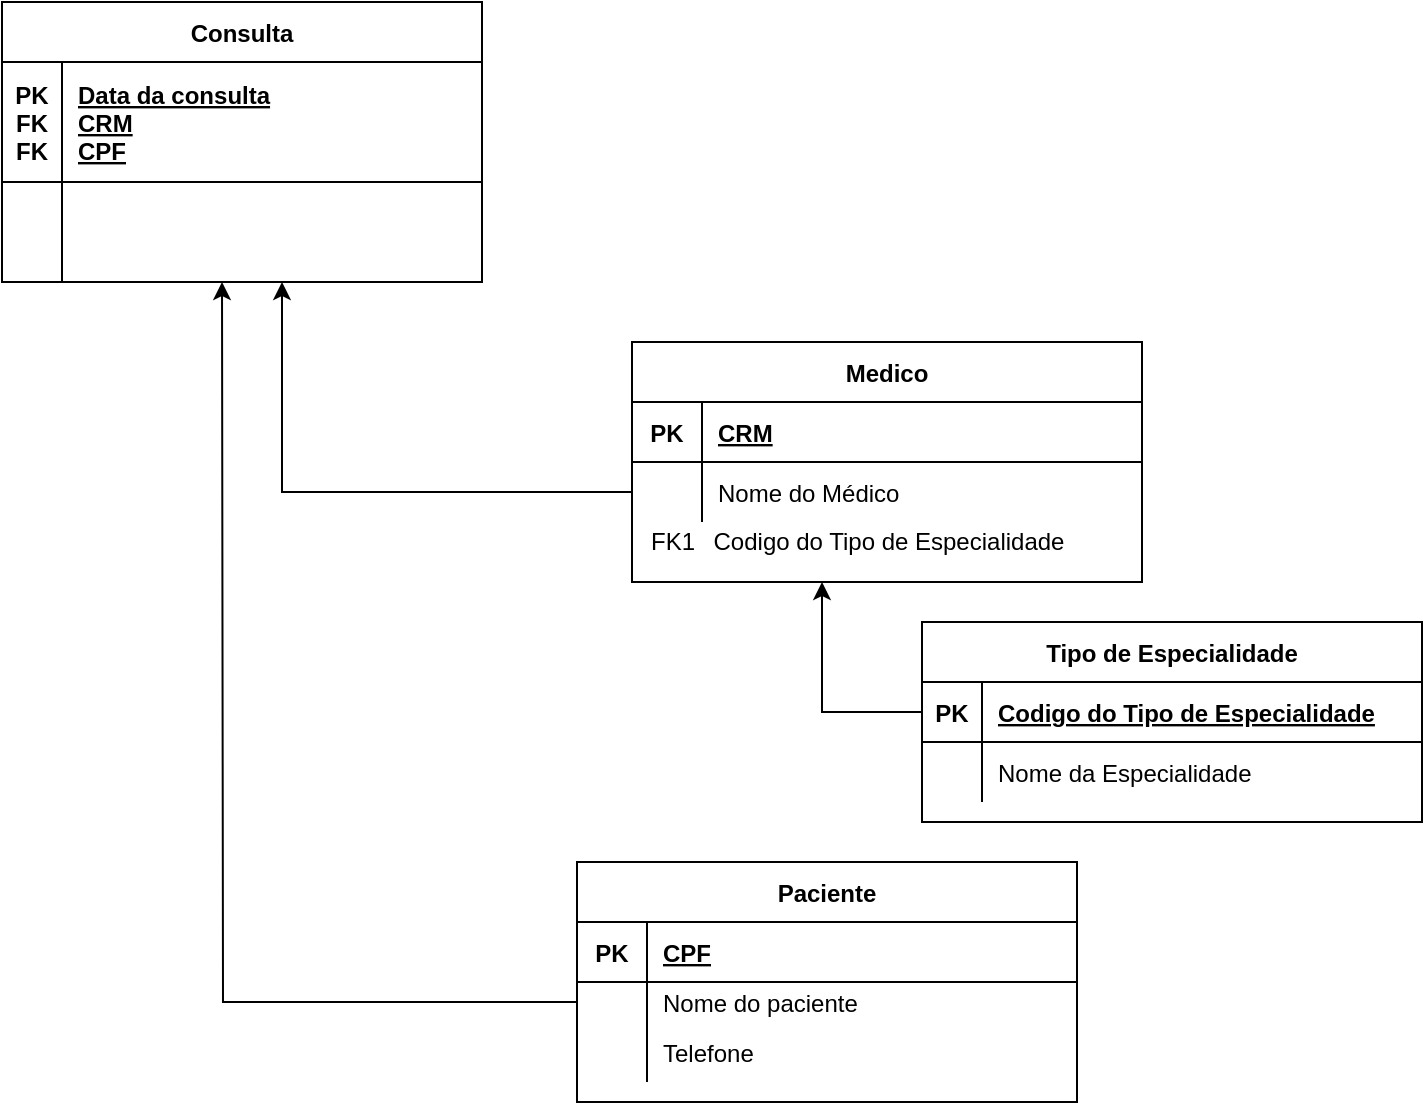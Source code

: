 <mxfile version="14.9.8" type="github">
  <diagram id="R2lEEEUBdFMjLlhIrx00" name="Page-1">
    <mxGraphModel dx="868" dy="492" grid="1" gridSize="10" guides="1" tooltips="1" connect="1" arrows="1" fold="1" page="1" pageScale="1" pageWidth="850" pageHeight="1100" math="0" shadow="0" extFonts="Permanent Marker^https://fonts.googleapis.com/css?family=Permanent+Marker">
      <root>
        <mxCell id="0" />
        <mxCell id="1" parent="0" />
        <mxCell id="roe-wDjQsC2gKYWecVB8-1" value="Paciente" style="shape=table;startSize=30;container=1;collapsible=1;childLayout=tableLayout;fixedRows=1;rowLines=0;fontStyle=1;align=center;resizeLast=1;" vertex="1" parent="1">
          <mxGeometry x="397.5" y="470" width="250" height="120" as="geometry" />
        </mxCell>
        <mxCell id="roe-wDjQsC2gKYWecVB8-2" value="" style="shape=partialRectangle;collapsible=0;dropTarget=0;pointerEvents=0;fillColor=none;points=[[0,0.5],[1,0.5]];portConstraint=eastwest;top=0;left=0;right=0;bottom=1;" vertex="1" parent="roe-wDjQsC2gKYWecVB8-1">
          <mxGeometry y="30" width="250" height="30" as="geometry" />
        </mxCell>
        <mxCell id="roe-wDjQsC2gKYWecVB8-3" value="PK" style="shape=partialRectangle;overflow=hidden;connectable=0;fillColor=none;top=0;left=0;bottom=0;right=0;fontStyle=1;" vertex="1" parent="roe-wDjQsC2gKYWecVB8-2">
          <mxGeometry width="35" height="30" as="geometry">
            <mxRectangle width="35" height="30" as="alternateBounds" />
          </mxGeometry>
        </mxCell>
        <mxCell id="roe-wDjQsC2gKYWecVB8-4" value="CPF" style="shape=partialRectangle;overflow=hidden;connectable=0;fillColor=none;top=0;left=0;bottom=0;right=0;align=left;spacingLeft=6;fontStyle=5;" vertex="1" parent="roe-wDjQsC2gKYWecVB8-2">
          <mxGeometry x="35" width="215" height="30" as="geometry">
            <mxRectangle width="215" height="30" as="alternateBounds" />
          </mxGeometry>
        </mxCell>
        <mxCell id="roe-wDjQsC2gKYWecVB8-5" value="" style="shape=partialRectangle;collapsible=0;dropTarget=0;pointerEvents=0;fillColor=none;points=[[0,0.5],[1,0.5]];portConstraint=eastwest;top=0;left=0;right=0;bottom=0;" vertex="1" parent="roe-wDjQsC2gKYWecVB8-1">
          <mxGeometry y="60" width="250" height="20" as="geometry" />
        </mxCell>
        <mxCell id="roe-wDjQsC2gKYWecVB8-6" value="" style="shape=partialRectangle;overflow=hidden;connectable=0;fillColor=none;top=0;left=0;bottom=0;right=0;" vertex="1" parent="roe-wDjQsC2gKYWecVB8-5">
          <mxGeometry width="35" height="20" as="geometry">
            <mxRectangle width="35" height="20" as="alternateBounds" />
          </mxGeometry>
        </mxCell>
        <mxCell id="roe-wDjQsC2gKYWecVB8-7" value="Nome do paciente" style="shape=partialRectangle;overflow=hidden;connectable=0;fillColor=none;top=0;left=0;bottom=0;right=0;align=left;spacingLeft=6;" vertex="1" parent="roe-wDjQsC2gKYWecVB8-5">
          <mxGeometry x="35" width="215" height="20" as="geometry">
            <mxRectangle width="215" height="20" as="alternateBounds" />
          </mxGeometry>
        </mxCell>
        <mxCell id="roe-wDjQsC2gKYWecVB8-8" value="" style="shape=partialRectangle;collapsible=0;dropTarget=0;pointerEvents=0;fillColor=none;points=[[0,0.5],[1,0.5]];portConstraint=eastwest;top=0;left=0;right=0;bottom=0;" vertex="1" parent="roe-wDjQsC2gKYWecVB8-1">
          <mxGeometry y="80" width="250" height="30" as="geometry" />
        </mxCell>
        <mxCell id="roe-wDjQsC2gKYWecVB8-9" value="" style="shape=partialRectangle;overflow=hidden;connectable=0;fillColor=none;top=0;left=0;bottom=0;right=0;" vertex="1" parent="roe-wDjQsC2gKYWecVB8-8">
          <mxGeometry width="35" height="30" as="geometry">
            <mxRectangle width="35" height="30" as="alternateBounds" />
          </mxGeometry>
        </mxCell>
        <mxCell id="roe-wDjQsC2gKYWecVB8-10" value="Telefone" style="shape=partialRectangle;overflow=hidden;connectable=0;fillColor=none;top=0;left=0;bottom=0;right=0;align=left;spacingLeft=6;" vertex="1" parent="roe-wDjQsC2gKYWecVB8-8">
          <mxGeometry x="35" width="215" height="30" as="geometry">
            <mxRectangle width="215" height="30" as="alternateBounds" />
          </mxGeometry>
        </mxCell>
        <mxCell id="roe-wDjQsC2gKYWecVB8-11" value="Consulta" style="shape=table;startSize=30;container=1;collapsible=1;childLayout=tableLayout;fixedRows=1;rowLines=0;fontStyle=1;align=center;resizeLast=1;" vertex="1" parent="1">
          <mxGeometry x="110" y="40" width="240" height="140" as="geometry" />
        </mxCell>
        <mxCell id="roe-wDjQsC2gKYWecVB8-12" value="" style="shape=partialRectangle;collapsible=0;dropTarget=0;pointerEvents=0;fillColor=none;points=[[0,0.5],[1,0.5]];portConstraint=eastwest;top=0;left=0;right=0;bottom=1;" vertex="1" parent="roe-wDjQsC2gKYWecVB8-11">
          <mxGeometry y="30" width="240" height="60" as="geometry" />
        </mxCell>
        <mxCell id="roe-wDjQsC2gKYWecVB8-13" value="PK&#xa;FK&#xa;FK" style="shape=partialRectangle;overflow=hidden;connectable=0;fillColor=none;top=0;left=0;bottom=0;right=0;fontStyle=1;" vertex="1" parent="roe-wDjQsC2gKYWecVB8-12">
          <mxGeometry width="30" height="60" as="geometry">
            <mxRectangle width="30" height="60" as="alternateBounds" />
          </mxGeometry>
        </mxCell>
        <mxCell id="roe-wDjQsC2gKYWecVB8-14" value="Data da consulta&#xa;CRM&#xa;CPF" style="shape=partialRectangle;overflow=hidden;connectable=0;fillColor=none;top=0;left=0;bottom=0;right=0;align=left;spacingLeft=6;fontStyle=5;" vertex="1" parent="roe-wDjQsC2gKYWecVB8-12">
          <mxGeometry x="30" width="210" height="60" as="geometry">
            <mxRectangle width="210" height="60" as="alternateBounds" />
          </mxGeometry>
        </mxCell>
        <mxCell id="roe-wDjQsC2gKYWecVB8-15" value="" style="shape=partialRectangle;collapsible=0;dropTarget=0;pointerEvents=0;fillColor=none;points=[[0,0.5],[1,0.5]];portConstraint=eastwest;top=0;left=0;right=0;bottom=0;" vertex="1" parent="roe-wDjQsC2gKYWecVB8-11">
          <mxGeometry y="90" width="240" height="30" as="geometry" />
        </mxCell>
        <mxCell id="roe-wDjQsC2gKYWecVB8-16" value="" style="shape=partialRectangle;overflow=hidden;connectable=0;fillColor=none;top=0;left=0;bottom=0;right=0;" vertex="1" parent="roe-wDjQsC2gKYWecVB8-15">
          <mxGeometry width="30" height="30" as="geometry">
            <mxRectangle width="30" height="30" as="alternateBounds" />
          </mxGeometry>
        </mxCell>
        <mxCell id="roe-wDjQsC2gKYWecVB8-17" value="" style="shape=partialRectangle;overflow=hidden;connectable=0;fillColor=none;top=0;left=0;bottom=0;right=0;align=left;spacingLeft=6;" vertex="1" parent="roe-wDjQsC2gKYWecVB8-15">
          <mxGeometry x="30" width="210" height="30" as="geometry">
            <mxRectangle width="210" height="30" as="alternateBounds" />
          </mxGeometry>
        </mxCell>
        <mxCell id="roe-wDjQsC2gKYWecVB8-18" value="" style="shape=partialRectangle;collapsible=0;dropTarget=0;pointerEvents=0;fillColor=none;points=[[0,0.5],[1,0.5]];portConstraint=eastwest;top=0;left=0;right=0;bottom=0;" vertex="1" parent="roe-wDjQsC2gKYWecVB8-11">
          <mxGeometry y="120" width="240" height="20" as="geometry" />
        </mxCell>
        <mxCell id="roe-wDjQsC2gKYWecVB8-19" value="" style="shape=partialRectangle;overflow=hidden;connectable=0;fillColor=none;top=0;left=0;bottom=0;right=0;" vertex="1" parent="roe-wDjQsC2gKYWecVB8-18">
          <mxGeometry width="30" height="20" as="geometry">
            <mxRectangle width="30" height="20" as="alternateBounds" />
          </mxGeometry>
        </mxCell>
        <mxCell id="roe-wDjQsC2gKYWecVB8-20" value="" style="shape=partialRectangle;overflow=hidden;connectable=0;fillColor=none;top=0;left=0;bottom=0;right=0;align=left;spacingLeft=6;" vertex="1" parent="roe-wDjQsC2gKYWecVB8-18">
          <mxGeometry x="30" width="210" height="20" as="geometry">
            <mxRectangle width="210" height="20" as="alternateBounds" />
          </mxGeometry>
        </mxCell>
        <mxCell id="roe-wDjQsC2gKYWecVB8-21" value="Medico" style="shape=table;startSize=30;container=1;collapsible=1;childLayout=tableLayout;fixedRows=1;rowLines=0;fontStyle=1;align=center;resizeLast=1;" vertex="1" parent="1">
          <mxGeometry x="425" y="210" width="255" height="120" as="geometry" />
        </mxCell>
        <mxCell id="roe-wDjQsC2gKYWecVB8-22" value="" style="shape=partialRectangle;collapsible=0;dropTarget=0;pointerEvents=0;fillColor=none;points=[[0,0.5],[1,0.5]];portConstraint=eastwest;top=0;left=0;right=0;bottom=1;" vertex="1" parent="roe-wDjQsC2gKYWecVB8-21">
          <mxGeometry y="30" width="255" height="30" as="geometry" />
        </mxCell>
        <mxCell id="roe-wDjQsC2gKYWecVB8-23" value="PK" style="shape=partialRectangle;overflow=hidden;connectable=0;fillColor=none;top=0;left=0;bottom=0;right=0;fontStyle=1;" vertex="1" parent="roe-wDjQsC2gKYWecVB8-22">
          <mxGeometry width="35" height="30" as="geometry">
            <mxRectangle width="35" height="30" as="alternateBounds" />
          </mxGeometry>
        </mxCell>
        <mxCell id="roe-wDjQsC2gKYWecVB8-24" value="CRM" style="shape=partialRectangle;overflow=hidden;connectable=0;fillColor=none;top=0;left=0;bottom=0;right=0;align=left;spacingLeft=6;fontStyle=5;" vertex="1" parent="roe-wDjQsC2gKYWecVB8-22">
          <mxGeometry x="35" width="220" height="30" as="geometry">
            <mxRectangle width="220" height="30" as="alternateBounds" />
          </mxGeometry>
        </mxCell>
        <mxCell id="roe-wDjQsC2gKYWecVB8-25" value="" style="shape=partialRectangle;collapsible=0;dropTarget=0;pointerEvents=0;fillColor=none;points=[[0,0.5],[1,0.5]];portConstraint=eastwest;top=0;left=0;right=0;bottom=0;" vertex="1" parent="roe-wDjQsC2gKYWecVB8-21">
          <mxGeometry y="60" width="255" height="30" as="geometry" />
        </mxCell>
        <mxCell id="roe-wDjQsC2gKYWecVB8-26" value="" style="shape=partialRectangle;overflow=hidden;connectable=0;fillColor=none;top=0;left=0;bottom=0;right=0;" vertex="1" parent="roe-wDjQsC2gKYWecVB8-25">
          <mxGeometry width="35" height="30" as="geometry">
            <mxRectangle width="35" height="30" as="alternateBounds" />
          </mxGeometry>
        </mxCell>
        <mxCell id="roe-wDjQsC2gKYWecVB8-27" value="Nome do Médico" style="shape=partialRectangle;overflow=hidden;connectable=0;fillColor=none;top=0;left=0;bottom=0;right=0;align=left;spacingLeft=6;" vertex="1" parent="roe-wDjQsC2gKYWecVB8-25">
          <mxGeometry x="35" width="220" height="30" as="geometry">
            <mxRectangle width="220" height="30" as="alternateBounds" />
          </mxGeometry>
        </mxCell>
        <mxCell id="roe-wDjQsC2gKYWecVB8-28" value="Tipo de Especialidade" style="shape=table;startSize=30;container=1;collapsible=1;childLayout=tableLayout;fixedRows=1;rowLines=0;fontStyle=1;align=center;resizeLast=1;" vertex="1" parent="1">
          <mxGeometry x="570" y="350" width="250" height="100" as="geometry" />
        </mxCell>
        <mxCell id="roe-wDjQsC2gKYWecVB8-29" value="" style="shape=partialRectangle;collapsible=0;dropTarget=0;pointerEvents=0;fillColor=none;points=[[0,0.5],[1,0.5]];portConstraint=eastwest;top=0;left=0;right=0;bottom=1;" vertex="1" parent="roe-wDjQsC2gKYWecVB8-28">
          <mxGeometry y="30" width="250" height="30" as="geometry" />
        </mxCell>
        <mxCell id="roe-wDjQsC2gKYWecVB8-30" value="PK" style="shape=partialRectangle;overflow=hidden;connectable=0;fillColor=none;top=0;left=0;bottom=0;right=0;fontStyle=1;" vertex="1" parent="roe-wDjQsC2gKYWecVB8-29">
          <mxGeometry width="30" height="30" as="geometry">
            <mxRectangle width="30" height="30" as="alternateBounds" />
          </mxGeometry>
        </mxCell>
        <mxCell id="roe-wDjQsC2gKYWecVB8-31" value="Codigo do Tipo de Especialidade" style="shape=partialRectangle;overflow=hidden;connectable=0;fillColor=none;top=0;left=0;bottom=0;right=0;align=left;spacingLeft=6;fontStyle=5;" vertex="1" parent="roe-wDjQsC2gKYWecVB8-29">
          <mxGeometry x="30" width="220" height="30" as="geometry">
            <mxRectangle width="220" height="30" as="alternateBounds" />
          </mxGeometry>
        </mxCell>
        <mxCell id="roe-wDjQsC2gKYWecVB8-32" value="" style="shape=partialRectangle;collapsible=0;dropTarget=0;pointerEvents=0;fillColor=none;points=[[0,0.5],[1,0.5]];portConstraint=eastwest;top=0;left=0;right=0;bottom=0;" vertex="1" parent="roe-wDjQsC2gKYWecVB8-28">
          <mxGeometry y="60" width="250" height="30" as="geometry" />
        </mxCell>
        <mxCell id="roe-wDjQsC2gKYWecVB8-33" value="" style="shape=partialRectangle;overflow=hidden;connectable=0;fillColor=none;top=0;left=0;bottom=0;right=0;" vertex="1" parent="roe-wDjQsC2gKYWecVB8-32">
          <mxGeometry width="30" height="30" as="geometry">
            <mxRectangle width="30" height="30" as="alternateBounds" />
          </mxGeometry>
        </mxCell>
        <mxCell id="roe-wDjQsC2gKYWecVB8-34" value="Nome da Especialidade" style="shape=partialRectangle;overflow=hidden;connectable=0;fillColor=none;top=0;left=0;bottom=0;right=0;align=left;spacingLeft=6;" vertex="1" parent="roe-wDjQsC2gKYWecVB8-32">
          <mxGeometry x="30" width="220" height="30" as="geometry">
            <mxRectangle width="220" height="30" as="alternateBounds" />
          </mxGeometry>
        </mxCell>
        <mxCell id="roe-wDjQsC2gKYWecVB8-35" style="edgeStyle=orthogonalEdgeStyle;rounded=0;orthogonalLoop=1;jettySize=auto;html=1;" edge="1" parent="1" source="roe-wDjQsC2gKYWecVB8-29">
          <mxGeometry relative="1" as="geometry">
            <mxPoint x="520" y="330" as="targetPoint" />
            <Array as="points">
              <mxPoint x="520" y="395" />
            </Array>
          </mxGeometry>
        </mxCell>
        <mxCell id="roe-wDjQsC2gKYWecVB8-36" style="edgeStyle=orthogonalEdgeStyle;rounded=0;orthogonalLoop=1;jettySize=auto;html=1;" edge="1" parent="1" source="roe-wDjQsC2gKYWecVB8-5">
          <mxGeometry relative="1" as="geometry">
            <mxPoint x="220" y="180" as="targetPoint" />
          </mxGeometry>
        </mxCell>
        <mxCell id="roe-wDjQsC2gKYWecVB8-37" style="edgeStyle=orthogonalEdgeStyle;rounded=0;orthogonalLoop=1;jettySize=auto;html=1;" edge="1" parent="1" source="roe-wDjQsC2gKYWecVB8-25">
          <mxGeometry relative="1" as="geometry">
            <mxPoint x="250" y="180" as="targetPoint" />
            <Array as="points">
              <mxPoint x="250" y="285" />
            </Array>
          </mxGeometry>
        </mxCell>
        <mxCell id="roe-wDjQsC2gKYWecVB8-38" value="Codigo do Tipo de Especialidade" style="text;html=1;align=center;verticalAlign=middle;resizable=0;points=[];autosize=1;strokeColor=none;fillColor=none;" vertex="1" parent="1">
          <mxGeometry x="457.5" y="300" width="190" height="20" as="geometry" />
        </mxCell>
        <mxCell id="roe-wDjQsC2gKYWecVB8-39" value="FK1" style="text;html=1;align=center;verticalAlign=middle;resizable=0;points=[];autosize=1;strokeColor=none;fillColor=none;" vertex="1" parent="1">
          <mxGeometry x="425" y="300" width="40" height="20" as="geometry" />
        </mxCell>
      </root>
    </mxGraphModel>
  </diagram>
</mxfile>
